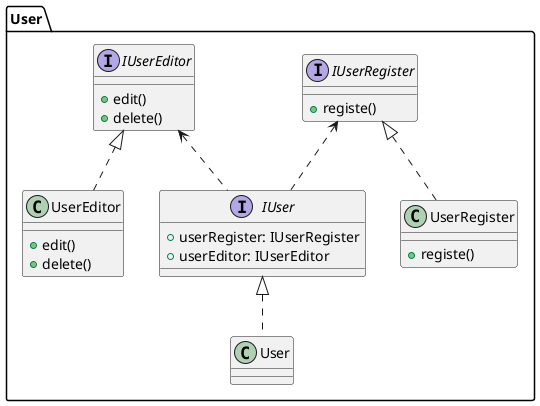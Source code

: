 @startuml

package User{

    interface IUser{
        +userRegister: IUserRegister
        +userEditor: IUserEditor
    }

    interface IUserRegister{
        +registe()
    }

    interface IUserEditor{
        +edit()
        +delete()
    }

    class UserRegister{
        +registe()
    }

    class UserEditor{
        +edit()
        +delete()
    }

    class User

    IUserEditor <|.. UserEditor
    IUserRegister <|.. UserRegister
    IUserRegister <.. IUser
    IUserEditor <.. IUser
    IUser <|.. User

}

@enduml